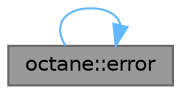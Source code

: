 digraph "octane::error"
{
 // LATEX_PDF_SIZE
  bgcolor="transparent";
  edge [fontname=Helvetica,fontsize=10,labelfontname=Helvetica,labelfontsize=10];
  node [fontname=Helvetica,fontsize=10,shape=box,height=0.2,width=0.4];
  rankdir="LR";
  Node1 [label="octane::error",height=0.2,width=0.4,color="gray40", fillcolor="grey60", style="filled", fontcolor="black",tooltip="Utility function used to construct quasi-normal state values."];
  Node1 -> Node1 [color="steelblue1",style="solid"];
}
